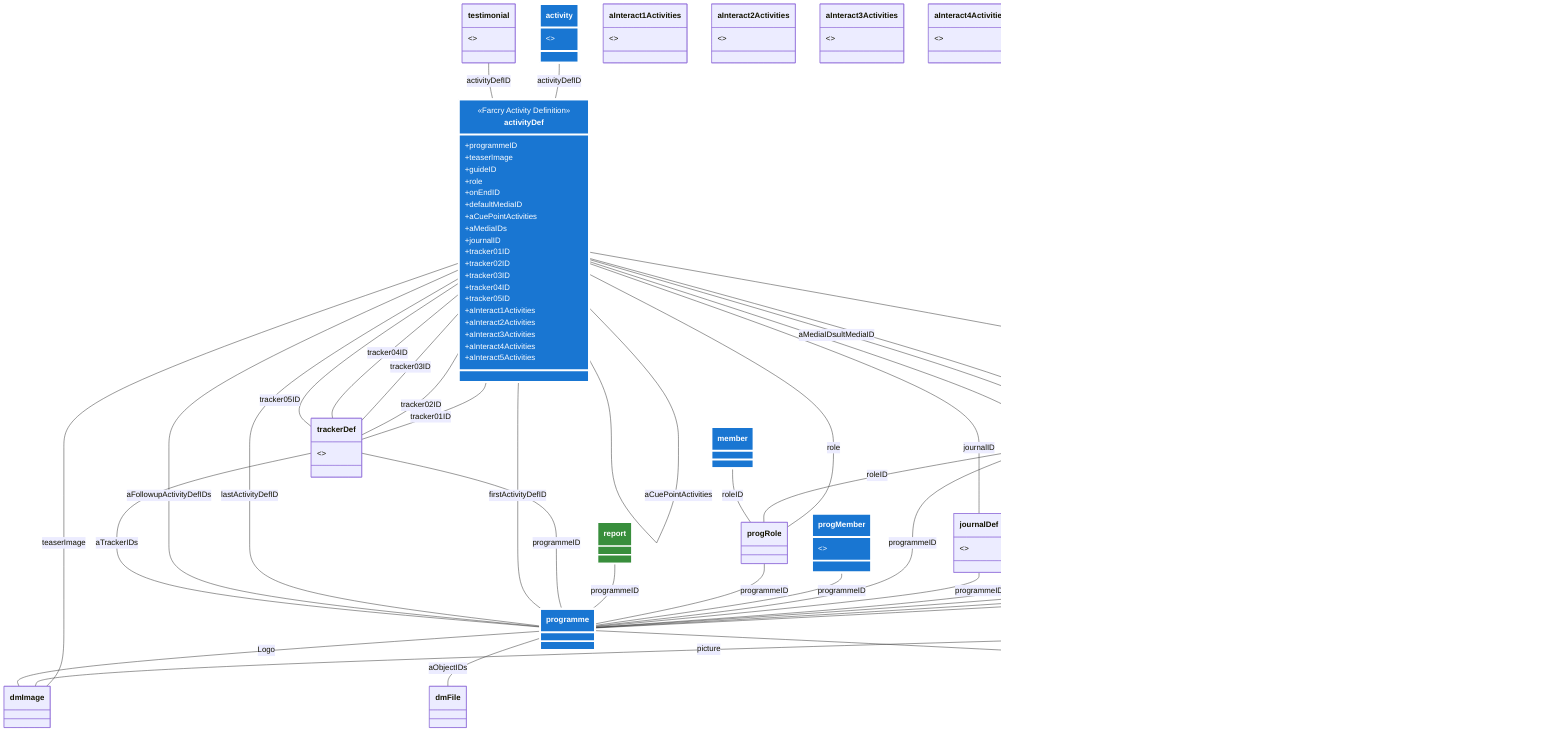 classDiagram
    class activity
    activity : <<Activity Instance>>
    class programme
    class dmImage
    class guide
    class progRole
    class media
    class journalDef
    journalDef : <<Journal Definition>>
    class trackerDef
    trackerDef : <<Tracker Definition>>
    class partner
    class center
    class member
    class progMember
    progMember : <<Program Member>>
    class dmFile
    class report
    class testimonial
    testimonial : <<Testimonial Instance>>
    class activityDef {
        <<Farcry Activity Definition>>
        %% Core Properties %%
        +programmeID
        +teaserImage
        +guideID
        +role
        +onEndID
        +defaultMediaID
        +aCuePointActivities
        +aMediaIDs
        +journalID
        %% Tracker IDs %%
        +tracker01ID
        +tracker02ID
        +tracker03ID
        +tracker04ID
        +tracker05ID
        %% Interact Activities %%
        +aInteract1Activities
        +aInteract2Activities
        +aInteract3Activities
        +aInteract4Activities
        +aInteract5Activities
    }
    class aInteract1Activities
    aInteract1Activities : <<Interact 1 Activities>>
    class aInteract2Activities
    aInteract2Activities : <<Interact 2 Activities>>
    class aInteract3Activities
    aInteract3Activities : <<Interact 3 Activities>>
    class aInteract4Activities
    aInteract4Activities : <<Interact 4 Activities>>
    class aInteract5Activities
    aInteract5Activities : <<Interact 5 Activities>>
    class SSQ_HUB
    SSQ_HUB : <<SSQ Hub>>
    class SSQ_arthritis01
    SSQ_arthritis01 : <<SSQ_arthritis01>>
    class SSQ_pain01
    SSQ_pain01 : <<SSQ_pain01>>
    class SSQ_stress01
    SSQ_stress01 : <<SSQ_stress01>>
    %% Tracker ID Relationships %%
    activityDef -- trackerDef : tracker01ID
    activityDef -- trackerDef : tracker02ID
    activityDef -- trackerDef : tracker03ID
    activityDef -- trackerDef : tracker04ID
    activityDef -- trackerDef : tracker05ID
    %% Interact Activity Relationships %%
    activityDef -- activityDef : aInteract1Activities
    activityDef -- activityDef : aInteract2Activities
    activityDef -- activityDef : aInteract3Activities
    activityDef -- activityDef : aInteract4Activities
    activityDef -- activityDef : aInteract5Activities
    %% SSQ Relationships %%
    SSQ_arthritis01 -- programme : programmeID
    SSQ_pain01 -- programme : programmeID
    SSQ_stress01 -- programme : programmeID
    activity -- activityDef : activityDefID
    activityDef -- programme : programmeID
    activityDef -- dmImage : teaserImage
    activityDef -- guide : guideID
    activityDef -- progRole : role
    activityDef -- activityDef : onEndID
    activityDef -- media : defaultMediaID
    activityDef -- activityDef : aCuePointActivities
    activityDef -- media : aMediaIDs
    activityDef -- journalDef : journalID
    guide -- dmImage : picture
    guide -- partner : partnerID
    guide -- center : centerID
    journalDef -- programme : programmeID
    media -- guide : guideID
    media -- partner : partnerID
    media -- programme : programmeID
    media -- progRole : roleID
    member -- progRole : roleID
    progMember -- programme : programmeID
    programme -- partner : partnerID
    programme -- dmImage : Logo
    programme -- activityDef : firstActivityDefID
    programme -- activityDef : lastActivityDefID
    programme -- activityDef : aFollowupActivityDefIDs
    programme -- trackerDef : aTrackerIDs
    programme -- dmFile : aObjectIDs
    progRole -- programme : programmeID
    report -- programme : programmeID
    testimonial -- activityDef : activityDefID
    trackerDef -- programme : programmeID
style SSQ_HUB fill:#e0e0e0,stroke:#bdbdbd,stroke-width:0px,color:#333
style member fill:#1976d2,stroke:#fff,stroke-width:4px,color:#fff
style progMember fill:#1976d2,stroke:#fff,stroke-width:4px,color:#fff
style activity fill:#1976d2,stroke:#fff,stroke-width:4px,color:#fff
style activityDef fill:#1976d2,stroke:#fff,stroke-width:4px,color:#fff
style programme fill:#1976d2,stroke:#fff,stroke-width:4px,color:#fff
style journal fill:#1976d2,stroke:#fff,stroke-width:4px,color:#fff
style tracker fill:#43a047,stroke:#fff,stroke-width:4px,color:#fff
style report fill:#388e3c,stroke:#fff,stroke-width:3px,color:#fff
style moduleDef fill:#388e3c,stroke:#fff,stroke-width:3px,color:#fff
style module fill:#388e3c,stroke:#fff,stroke-width:3px,color:#fff
style SSQ_arthritis01 fill:#b39ddb,stroke:#7e57c2,stroke-width:2px,color:#222
style SSQ_pain01 fill:#b39ddb,stroke:#7e57c2,stroke-width:2px,color:#222
style SSQ_stress01 fill:#b39ddb,stroke:#7e57c2,stroke-width:2px,color:#222